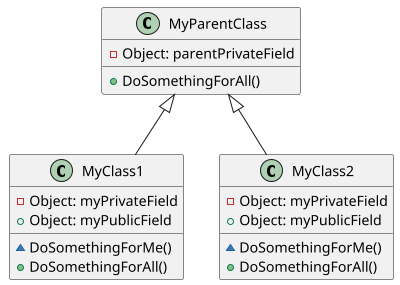 @startuml extension
scale 400*400

MyParentClass <|-- MyClass1
MyParentClass <|-- MyClass2

class MyParentClass {
  -Object: parentPrivateField
  +DoSomethingForAll()
}

class MyClass1 {
 -Object: myPrivateField
 +Object: myPublicField
 ~DoSomethingForMe()
 +DoSomethingForAll()
}

class MyClass2 {
 -Object: myPrivateField
 +Object: myPublicField
 ~DoSomethingForMe()
 +DoSomethingForAll()
}
@enduml